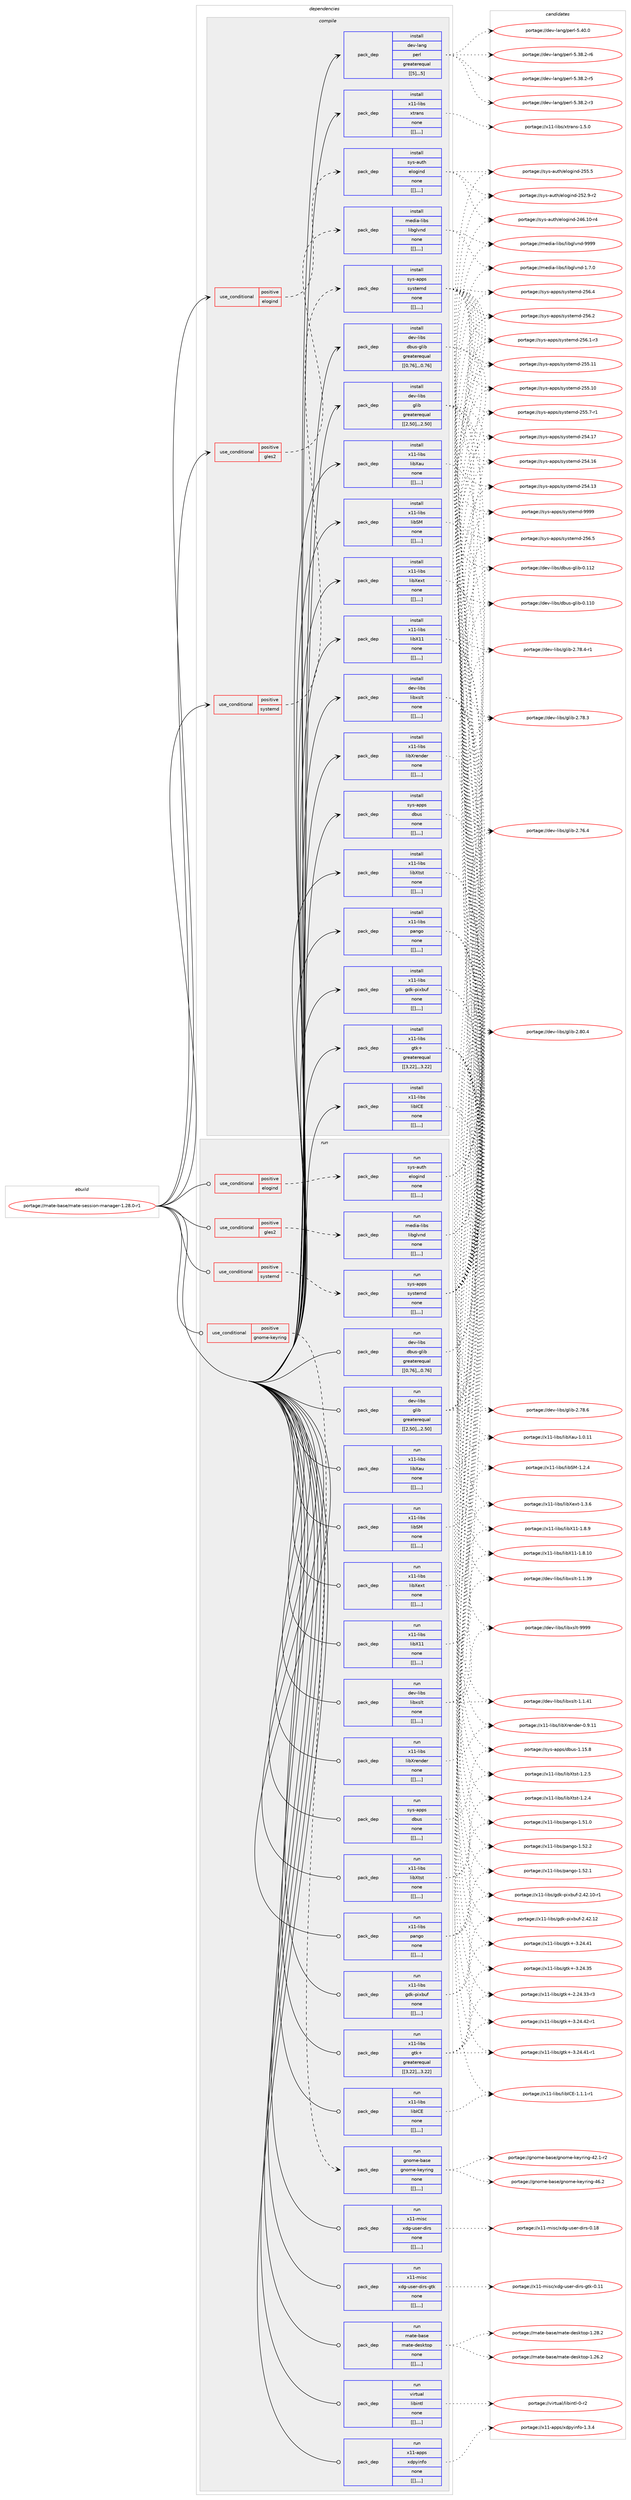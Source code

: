 digraph prolog {

# *************
# Graph options
# *************

newrank=true;
concentrate=true;
compound=true;
graph [rankdir=LR,fontname=Helvetica,fontsize=10,ranksep=1.5];#, ranksep=2.5, nodesep=0.2];
edge  [arrowhead=vee];
node  [fontname=Helvetica,fontsize=10];

# **********
# The ebuild
# **********

subgraph cluster_leftcol {
color=gray;
label=<<i>ebuild</i>>;
id [label="portage://mate-base/mate-session-manager-1.28.0-r1", color=red, width=4, href="../mate-base/mate-session-manager-1.28.0-r1.svg"];
}

# ****************
# The dependencies
# ****************

subgraph cluster_midcol {
color=gray;
label=<<i>dependencies</i>>;
subgraph cluster_compile {
fillcolor="#eeeeee";
style=filled;
label=<<i>compile</i>>;
subgraph cond73619 {
dependency296159 [label=<<TABLE BORDER="0" CELLBORDER="1" CELLSPACING="0" CELLPADDING="4"><TR><TD ROWSPAN="3" CELLPADDING="10">use_conditional</TD></TR><TR><TD>positive</TD></TR><TR><TD>elogind</TD></TR></TABLE>>, shape=none, color=red];
subgraph pack220068 {
dependency296160 [label=<<TABLE BORDER="0" CELLBORDER="1" CELLSPACING="0" CELLPADDING="4" WIDTH="220"><TR><TD ROWSPAN="6" CELLPADDING="30">pack_dep</TD></TR><TR><TD WIDTH="110">install</TD></TR><TR><TD>sys-auth</TD></TR><TR><TD>elogind</TD></TR><TR><TD>none</TD></TR><TR><TD>[[],,,,]</TD></TR></TABLE>>, shape=none, color=blue];
}
dependency296159:e -> dependency296160:w [weight=20,style="dashed",arrowhead="vee"];
}
id:e -> dependency296159:w [weight=20,style="solid",arrowhead="vee"];
subgraph cond73620 {
dependency296161 [label=<<TABLE BORDER="0" CELLBORDER="1" CELLSPACING="0" CELLPADDING="4"><TR><TD ROWSPAN="3" CELLPADDING="10">use_conditional</TD></TR><TR><TD>positive</TD></TR><TR><TD>gles2</TD></TR></TABLE>>, shape=none, color=red];
subgraph pack220069 {
dependency296162 [label=<<TABLE BORDER="0" CELLBORDER="1" CELLSPACING="0" CELLPADDING="4" WIDTH="220"><TR><TD ROWSPAN="6" CELLPADDING="30">pack_dep</TD></TR><TR><TD WIDTH="110">install</TD></TR><TR><TD>media-libs</TD></TR><TR><TD>libglvnd</TD></TR><TR><TD>none</TD></TR><TR><TD>[[],,,,]</TD></TR></TABLE>>, shape=none, color=blue];
}
dependency296161:e -> dependency296162:w [weight=20,style="dashed",arrowhead="vee"];
}
id:e -> dependency296161:w [weight=20,style="solid",arrowhead="vee"];
subgraph cond73621 {
dependency296163 [label=<<TABLE BORDER="0" CELLBORDER="1" CELLSPACING="0" CELLPADDING="4"><TR><TD ROWSPAN="3" CELLPADDING="10">use_conditional</TD></TR><TR><TD>positive</TD></TR><TR><TD>systemd</TD></TR></TABLE>>, shape=none, color=red];
subgraph pack220070 {
dependency296164 [label=<<TABLE BORDER="0" CELLBORDER="1" CELLSPACING="0" CELLPADDING="4" WIDTH="220"><TR><TD ROWSPAN="6" CELLPADDING="30">pack_dep</TD></TR><TR><TD WIDTH="110">install</TD></TR><TR><TD>sys-apps</TD></TR><TR><TD>systemd</TD></TR><TR><TD>none</TD></TR><TR><TD>[[],,,,]</TD></TR></TABLE>>, shape=none, color=blue];
}
dependency296163:e -> dependency296164:w [weight=20,style="dashed",arrowhead="vee"];
}
id:e -> dependency296163:w [weight=20,style="solid",arrowhead="vee"];
subgraph pack220071 {
dependency296165 [label=<<TABLE BORDER="0" CELLBORDER="1" CELLSPACING="0" CELLPADDING="4" WIDTH="220"><TR><TD ROWSPAN="6" CELLPADDING="30">pack_dep</TD></TR><TR><TD WIDTH="110">install</TD></TR><TR><TD>dev-lang</TD></TR><TR><TD>perl</TD></TR><TR><TD>greaterequal</TD></TR><TR><TD>[[5],,,5]</TD></TR></TABLE>>, shape=none, color=blue];
}
id:e -> dependency296165:w [weight=20,style="solid",arrowhead="vee"];
subgraph pack220072 {
dependency296166 [label=<<TABLE BORDER="0" CELLBORDER="1" CELLSPACING="0" CELLPADDING="4" WIDTH="220"><TR><TD ROWSPAN="6" CELLPADDING="30">pack_dep</TD></TR><TR><TD WIDTH="110">install</TD></TR><TR><TD>dev-libs</TD></TR><TR><TD>dbus-glib</TD></TR><TR><TD>greaterequal</TD></TR><TR><TD>[[0,76],,,0.76]</TD></TR></TABLE>>, shape=none, color=blue];
}
id:e -> dependency296166:w [weight=20,style="solid",arrowhead="vee"];
subgraph pack220073 {
dependency296167 [label=<<TABLE BORDER="0" CELLBORDER="1" CELLSPACING="0" CELLPADDING="4" WIDTH="220"><TR><TD ROWSPAN="6" CELLPADDING="30">pack_dep</TD></TR><TR><TD WIDTH="110">install</TD></TR><TR><TD>dev-libs</TD></TR><TR><TD>glib</TD></TR><TR><TD>greaterequal</TD></TR><TR><TD>[[2,50],,,2.50]</TD></TR></TABLE>>, shape=none, color=blue];
}
id:e -> dependency296167:w [weight=20,style="solid",arrowhead="vee"];
subgraph pack220074 {
dependency296168 [label=<<TABLE BORDER="0" CELLBORDER="1" CELLSPACING="0" CELLPADDING="4" WIDTH="220"><TR><TD ROWSPAN="6" CELLPADDING="30">pack_dep</TD></TR><TR><TD WIDTH="110">install</TD></TR><TR><TD>dev-libs</TD></TR><TR><TD>libxslt</TD></TR><TR><TD>none</TD></TR><TR><TD>[[],,,,]</TD></TR></TABLE>>, shape=none, color=blue];
}
id:e -> dependency296168:w [weight=20,style="solid",arrowhead="vee"];
subgraph pack220075 {
dependency296169 [label=<<TABLE BORDER="0" CELLBORDER="1" CELLSPACING="0" CELLPADDING="4" WIDTH="220"><TR><TD ROWSPAN="6" CELLPADDING="30">pack_dep</TD></TR><TR><TD WIDTH="110">install</TD></TR><TR><TD>sys-apps</TD></TR><TR><TD>dbus</TD></TR><TR><TD>none</TD></TR><TR><TD>[[],,,,]</TD></TR></TABLE>>, shape=none, color=blue];
}
id:e -> dependency296169:w [weight=20,style="solid",arrowhead="vee"];
subgraph pack220076 {
dependency296170 [label=<<TABLE BORDER="0" CELLBORDER="1" CELLSPACING="0" CELLPADDING="4" WIDTH="220"><TR><TD ROWSPAN="6" CELLPADDING="30">pack_dep</TD></TR><TR><TD WIDTH="110">install</TD></TR><TR><TD>x11-libs</TD></TR><TR><TD>gdk-pixbuf</TD></TR><TR><TD>none</TD></TR><TR><TD>[[],,,,]</TD></TR></TABLE>>, shape=none, color=blue];
}
id:e -> dependency296170:w [weight=20,style="solid",arrowhead="vee"];
subgraph pack220077 {
dependency296171 [label=<<TABLE BORDER="0" CELLBORDER="1" CELLSPACING="0" CELLPADDING="4" WIDTH="220"><TR><TD ROWSPAN="6" CELLPADDING="30">pack_dep</TD></TR><TR><TD WIDTH="110">install</TD></TR><TR><TD>x11-libs</TD></TR><TR><TD>gtk+</TD></TR><TR><TD>greaterequal</TD></TR><TR><TD>[[3,22],,,3.22]</TD></TR></TABLE>>, shape=none, color=blue];
}
id:e -> dependency296171:w [weight=20,style="solid",arrowhead="vee"];
subgraph pack220078 {
dependency296172 [label=<<TABLE BORDER="0" CELLBORDER="1" CELLSPACING="0" CELLPADDING="4" WIDTH="220"><TR><TD ROWSPAN="6" CELLPADDING="30">pack_dep</TD></TR><TR><TD WIDTH="110">install</TD></TR><TR><TD>x11-libs</TD></TR><TR><TD>libICE</TD></TR><TR><TD>none</TD></TR><TR><TD>[[],,,,]</TD></TR></TABLE>>, shape=none, color=blue];
}
id:e -> dependency296172:w [weight=20,style="solid",arrowhead="vee"];
subgraph pack220079 {
dependency296173 [label=<<TABLE BORDER="0" CELLBORDER="1" CELLSPACING="0" CELLPADDING="4" WIDTH="220"><TR><TD ROWSPAN="6" CELLPADDING="30">pack_dep</TD></TR><TR><TD WIDTH="110">install</TD></TR><TR><TD>x11-libs</TD></TR><TR><TD>libSM</TD></TR><TR><TD>none</TD></TR><TR><TD>[[],,,,]</TD></TR></TABLE>>, shape=none, color=blue];
}
id:e -> dependency296173:w [weight=20,style="solid",arrowhead="vee"];
subgraph pack220080 {
dependency296174 [label=<<TABLE BORDER="0" CELLBORDER="1" CELLSPACING="0" CELLPADDING="4" WIDTH="220"><TR><TD ROWSPAN="6" CELLPADDING="30">pack_dep</TD></TR><TR><TD WIDTH="110">install</TD></TR><TR><TD>x11-libs</TD></TR><TR><TD>libX11</TD></TR><TR><TD>none</TD></TR><TR><TD>[[],,,,]</TD></TR></TABLE>>, shape=none, color=blue];
}
id:e -> dependency296174:w [weight=20,style="solid",arrowhead="vee"];
subgraph pack220081 {
dependency296175 [label=<<TABLE BORDER="0" CELLBORDER="1" CELLSPACING="0" CELLPADDING="4" WIDTH="220"><TR><TD ROWSPAN="6" CELLPADDING="30">pack_dep</TD></TR><TR><TD WIDTH="110">install</TD></TR><TR><TD>x11-libs</TD></TR><TR><TD>libXau</TD></TR><TR><TD>none</TD></TR><TR><TD>[[],,,,]</TD></TR></TABLE>>, shape=none, color=blue];
}
id:e -> dependency296175:w [weight=20,style="solid",arrowhead="vee"];
subgraph pack220082 {
dependency296176 [label=<<TABLE BORDER="0" CELLBORDER="1" CELLSPACING="0" CELLPADDING="4" WIDTH="220"><TR><TD ROWSPAN="6" CELLPADDING="30">pack_dep</TD></TR><TR><TD WIDTH="110">install</TD></TR><TR><TD>x11-libs</TD></TR><TR><TD>libXext</TD></TR><TR><TD>none</TD></TR><TR><TD>[[],,,,]</TD></TR></TABLE>>, shape=none, color=blue];
}
id:e -> dependency296176:w [weight=20,style="solid",arrowhead="vee"];
subgraph pack220083 {
dependency296177 [label=<<TABLE BORDER="0" CELLBORDER="1" CELLSPACING="0" CELLPADDING="4" WIDTH="220"><TR><TD ROWSPAN="6" CELLPADDING="30">pack_dep</TD></TR><TR><TD WIDTH="110">install</TD></TR><TR><TD>x11-libs</TD></TR><TR><TD>libXrender</TD></TR><TR><TD>none</TD></TR><TR><TD>[[],,,,]</TD></TR></TABLE>>, shape=none, color=blue];
}
id:e -> dependency296177:w [weight=20,style="solid",arrowhead="vee"];
subgraph pack220084 {
dependency296178 [label=<<TABLE BORDER="0" CELLBORDER="1" CELLSPACING="0" CELLPADDING="4" WIDTH="220"><TR><TD ROWSPAN="6" CELLPADDING="30">pack_dep</TD></TR><TR><TD WIDTH="110">install</TD></TR><TR><TD>x11-libs</TD></TR><TR><TD>libXtst</TD></TR><TR><TD>none</TD></TR><TR><TD>[[],,,,]</TD></TR></TABLE>>, shape=none, color=blue];
}
id:e -> dependency296178:w [weight=20,style="solid",arrowhead="vee"];
subgraph pack220085 {
dependency296179 [label=<<TABLE BORDER="0" CELLBORDER="1" CELLSPACING="0" CELLPADDING="4" WIDTH="220"><TR><TD ROWSPAN="6" CELLPADDING="30">pack_dep</TD></TR><TR><TD WIDTH="110">install</TD></TR><TR><TD>x11-libs</TD></TR><TR><TD>pango</TD></TR><TR><TD>none</TD></TR><TR><TD>[[],,,,]</TD></TR></TABLE>>, shape=none, color=blue];
}
id:e -> dependency296179:w [weight=20,style="solid",arrowhead="vee"];
subgraph pack220086 {
dependency296180 [label=<<TABLE BORDER="0" CELLBORDER="1" CELLSPACING="0" CELLPADDING="4" WIDTH="220"><TR><TD ROWSPAN="6" CELLPADDING="30">pack_dep</TD></TR><TR><TD WIDTH="110">install</TD></TR><TR><TD>x11-libs</TD></TR><TR><TD>xtrans</TD></TR><TR><TD>none</TD></TR><TR><TD>[[],,,,]</TD></TR></TABLE>>, shape=none, color=blue];
}
id:e -> dependency296180:w [weight=20,style="solid",arrowhead="vee"];
}
subgraph cluster_compileandrun {
fillcolor="#eeeeee";
style=filled;
label=<<i>compile and run</i>>;
}
subgraph cluster_run {
fillcolor="#eeeeee";
style=filled;
label=<<i>run</i>>;
subgraph cond73622 {
dependency296181 [label=<<TABLE BORDER="0" CELLBORDER="1" CELLSPACING="0" CELLPADDING="4"><TR><TD ROWSPAN="3" CELLPADDING="10">use_conditional</TD></TR><TR><TD>positive</TD></TR><TR><TD>elogind</TD></TR></TABLE>>, shape=none, color=red];
subgraph pack220087 {
dependency296182 [label=<<TABLE BORDER="0" CELLBORDER="1" CELLSPACING="0" CELLPADDING="4" WIDTH="220"><TR><TD ROWSPAN="6" CELLPADDING="30">pack_dep</TD></TR><TR><TD WIDTH="110">run</TD></TR><TR><TD>sys-auth</TD></TR><TR><TD>elogind</TD></TR><TR><TD>none</TD></TR><TR><TD>[[],,,,]</TD></TR></TABLE>>, shape=none, color=blue];
}
dependency296181:e -> dependency296182:w [weight=20,style="dashed",arrowhead="vee"];
}
id:e -> dependency296181:w [weight=20,style="solid",arrowhead="odot"];
subgraph cond73623 {
dependency296183 [label=<<TABLE BORDER="0" CELLBORDER="1" CELLSPACING="0" CELLPADDING="4"><TR><TD ROWSPAN="3" CELLPADDING="10">use_conditional</TD></TR><TR><TD>positive</TD></TR><TR><TD>gles2</TD></TR></TABLE>>, shape=none, color=red];
subgraph pack220088 {
dependency296184 [label=<<TABLE BORDER="0" CELLBORDER="1" CELLSPACING="0" CELLPADDING="4" WIDTH="220"><TR><TD ROWSPAN="6" CELLPADDING="30">pack_dep</TD></TR><TR><TD WIDTH="110">run</TD></TR><TR><TD>media-libs</TD></TR><TR><TD>libglvnd</TD></TR><TR><TD>none</TD></TR><TR><TD>[[],,,,]</TD></TR></TABLE>>, shape=none, color=blue];
}
dependency296183:e -> dependency296184:w [weight=20,style="dashed",arrowhead="vee"];
}
id:e -> dependency296183:w [weight=20,style="solid",arrowhead="odot"];
subgraph cond73624 {
dependency296185 [label=<<TABLE BORDER="0" CELLBORDER="1" CELLSPACING="0" CELLPADDING="4"><TR><TD ROWSPAN="3" CELLPADDING="10">use_conditional</TD></TR><TR><TD>positive</TD></TR><TR><TD>gnome-keyring</TD></TR></TABLE>>, shape=none, color=red];
subgraph pack220089 {
dependency296186 [label=<<TABLE BORDER="0" CELLBORDER="1" CELLSPACING="0" CELLPADDING="4" WIDTH="220"><TR><TD ROWSPAN="6" CELLPADDING="30">pack_dep</TD></TR><TR><TD WIDTH="110">run</TD></TR><TR><TD>gnome-base</TD></TR><TR><TD>gnome-keyring</TD></TR><TR><TD>none</TD></TR><TR><TD>[[],,,,]</TD></TR></TABLE>>, shape=none, color=blue];
}
dependency296185:e -> dependency296186:w [weight=20,style="dashed",arrowhead="vee"];
}
id:e -> dependency296185:w [weight=20,style="solid",arrowhead="odot"];
subgraph cond73625 {
dependency296187 [label=<<TABLE BORDER="0" CELLBORDER="1" CELLSPACING="0" CELLPADDING="4"><TR><TD ROWSPAN="3" CELLPADDING="10">use_conditional</TD></TR><TR><TD>positive</TD></TR><TR><TD>systemd</TD></TR></TABLE>>, shape=none, color=red];
subgraph pack220090 {
dependency296188 [label=<<TABLE BORDER="0" CELLBORDER="1" CELLSPACING="0" CELLPADDING="4" WIDTH="220"><TR><TD ROWSPAN="6" CELLPADDING="30">pack_dep</TD></TR><TR><TD WIDTH="110">run</TD></TR><TR><TD>sys-apps</TD></TR><TR><TD>systemd</TD></TR><TR><TD>none</TD></TR><TR><TD>[[],,,,]</TD></TR></TABLE>>, shape=none, color=blue];
}
dependency296187:e -> dependency296188:w [weight=20,style="dashed",arrowhead="vee"];
}
id:e -> dependency296187:w [weight=20,style="solid",arrowhead="odot"];
subgraph pack220091 {
dependency296189 [label=<<TABLE BORDER="0" CELLBORDER="1" CELLSPACING="0" CELLPADDING="4" WIDTH="220"><TR><TD ROWSPAN="6" CELLPADDING="30">pack_dep</TD></TR><TR><TD WIDTH="110">run</TD></TR><TR><TD>dev-libs</TD></TR><TR><TD>dbus-glib</TD></TR><TR><TD>greaterequal</TD></TR><TR><TD>[[0,76],,,0.76]</TD></TR></TABLE>>, shape=none, color=blue];
}
id:e -> dependency296189:w [weight=20,style="solid",arrowhead="odot"];
subgraph pack220092 {
dependency296190 [label=<<TABLE BORDER="0" CELLBORDER="1" CELLSPACING="0" CELLPADDING="4" WIDTH="220"><TR><TD ROWSPAN="6" CELLPADDING="30">pack_dep</TD></TR><TR><TD WIDTH="110">run</TD></TR><TR><TD>dev-libs</TD></TR><TR><TD>glib</TD></TR><TR><TD>greaterequal</TD></TR><TR><TD>[[2,50],,,2.50]</TD></TR></TABLE>>, shape=none, color=blue];
}
id:e -> dependency296190:w [weight=20,style="solid",arrowhead="odot"];
subgraph pack220093 {
dependency296191 [label=<<TABLE BORDER="0" CELLBORDER="1" CELLSPACING="0" CELLPADDING="4" WIDTH="220"><TR><TD ROWSPAN="6" CELLPADDING="30">pack_dep</TD></TR><TR><TD WIDTH="110">run</TD></TR><TR><TD>dev-libs</TD></TR><TR><TD>libxslt</TD></TR><TR><TD>none</TD></TR><TR><TD>[[],,,,]</TD></TR></TABLE>>, shape=none, color=blue];
}
id:e -> dependency296191:w [weight=20,style="solid",arrowhead="odot"];
subgraph pack220094 {
dependency296192 [label=<<TABLE BORDER="0" CELLBORDER="1" CELLSPACING="0" CELLPADDING="4" WIDTH="220"><TR><TD ROWSPAN="6" CELLPADDING="30">pack_dep</TD></TR><TR><TD WIDTH="110">run</TD></TR><TR><TD>mate-base</TD></TR><TR><TD>mate-desktop</TD></TR><TR><TD>none</TD></TR><TR><TD>[[],,,,]</TD></TR></TABLE>>, shape=none, color=blue];
}
id:e -> dependency296192:w [weight=20,style="solid",arrowhead="odot"];
subgraph pack220095 {
dependency296193 [label=<<TABLE BORDER="0" CELLBORDER="1" CELLSPACING="0" CELLPADDING="4" WIDTH="220"><TR><TD ROWSPAN="6" CELLPADDING="30">pack_dep</TD></TR><TR><TD WIDTH="110">run</TD></TR><TR><TD>sys-apps</TD></TR><TR><TD>dbus</TD></TR><TR><TD>none</TD></TR><TR><TD>[[],,,,]</TD></TR></TABLE>>, shape=none, color=blue];
}
id:e -> dependency296193:w [weight=20,style="solid",arrowhead="odot"];
subgraph pack220096 {
dependency296194 [label=<<TABLE BORDER="0" CELLBORDER="1" CELLSPACING="0" CELLPADDING="4" WIDTH="220"><TR><TD ROWSPAN="6" CELLPADDING="30">pack_dep</TD></TR><TR><TD WIDTH="110">run</TD></TR><TR><TD>virtual</TD></TR><TR><TD>libintl</TD></TR><TR><TD>none</TD></TR><TR><TD>[[],,,,]</TD></TR></TABLE>>, shape=none, color=blue];
}
id:e -> dependency296194:w [weight=20,style="solid",arrowhead="odot"];
subgraph pack220097 {
dependency296195 [label=<<TABLE BORDER="0" CELLBORDER="1" CELLSPACING="0" CELLPADDING="4" WIDTH="220"><TR><TD ROWSPAN="6" CELLPADDING="30">pack_dep</TD></TR><TR><TD WIDTH="110">run</TD></TR><TR><TD>x11-apps</TD></TR><TR><TD>xdpyinfo</TD></TR><TR><TD>none</TD></TR><TR><TD>[[],,,,]</TD></TR></TABLE>>, shape=none, color=blue];
}
id:e -> dependency296195:w [weight=20,style="solid",arrowhead="odot"];
subgraph pack220098 {
dependency296196 [label=<<TABLE BORDER="0" CELLBORDER="1" CELLSPACING="0" CELLPADDING="4" WIDTH="220"><TR><TD ROWSPAN="6" CELLPADDING="30">pack_dep</TD></TR><TR><TD WIDTH="110">run</TD></TR><TR><TD>x11-libs</TD></TR><TR><TD>gdk-pixbuf</TD></TR><TR><TD>none</TD></TR><TR><TD>[[],,,,]</TD></TR></TABLE>>, shape=none, color=blue];
}
id:e -> dependency296196:w [weight=20,style="solid",arrowhead="odot"];
subgraph pack220099 {
dependency296197 [label=<<TABLE BORDER="0" CELLBORDER="1" CELLSPACING="0" CELLPADDING="4" WIDTH="220"><TR><TD ROWSPAN="6" CELLPADDING="30">pack_dep</TD></TR><TR><TD WIDTH="110">run</TD></TR><TR><TD>x11-libs</TD></TR><TR><TD>gtk+</TD></TR><TR><TD>greaterequal</TD></TR><TR><TD>[[3,22],,,3.22]</TD></TR></TABLE>>, shape=none, color=blue];
}
id:e -> dependency296197:w [weight=20,style="solid",arrowhead="odot"];
subgraph pack220100 {
dependency296198 [label=<<TABLE BORDER="0" CELLBORDER="1" CELLSPACING="0" CELLPADDING="4" WIDTH="220"><TR><TD ROWSPAN="6" CELLPADDING="30">pack_dep</TD></TR><TR><TD WIDTH="110">run</TD></TR><TR><TD>x11-libs</TD></TR><TR><TD>libICE</TD></TR><TR><TD>none</TD></TR><TR><TD>[[],,,,]</TD></TR></TABLE>>, shape=none, color=blue];
}
id:e -> dependency296198:w [weight=20,style="solid",arrowhead="odot"];
subgraph pack220101 {
dependency296199 [label=<<TABLE BORDER="0" CELLBORDER="1" CELLSPACING="0" CELLPADDING="4" WIDTH="220"><TR><TD ROWSPAN="6" CELLPADDING="30">pack_dep</TD></TR><TR><TD WIDTH="110">run</TD></TR><TR><TD>x11-libs</TD></TR><TR><TD>libSM</TD></TR><TR><TD>none</TD></TR><TR><TD>[[],,,,]</TD></TR></TABLE>>, shape=none, color=blue];
}
id:e -> dependency296199:w [weight=20,style="solid",arrowhead="odot"];
subgraph pack220102 {
dependency296200 [label=<<TABLE BORDER="0" CELLBORDER="1" CELLSPACING="0" CELLPADDING="4" WIDTH="220"><TR><TD ROWSPAN="6" CELLPADDING="30">pack_dep</TD></TR><TR><TD WIDTH="110">run</TD></TR><TR><TD>x11-libs</TD></TR><TR><TD>libX11</TD></TR><TR><TD>none</TD></TR><TR><TD>[[],,,,]</TD></TR></TABLE>>, shape=none, color=blue];
}
id:e -> dependency296200:w [weight=20,style="solid",arrowhead="odot"];
subgraph pack220103 {
dependency296201 [label=<<TABLE BORDER="0" CELLBORDER="1" CELLSPACING="0" CELLPADDING="4" WIDTH="220"><TR><TD ROWSPAN="6" CELLPADDING="30">pack_dep</TD></TR><TR><TD WIDTH="110">run</TD></TR><TR><TD>x11-libs</TD></TR><TR><TD>libXau</TD></TR><TR><TD>none</TD></TR><TR><TD>[[],,,,]</TD></TR></TABLE>>, shape=none, color=blue];
}
id:e -> dependency296201:w [weight=20,style="solid",arrowhead="odot"];
subgraph pack220104 {
dependency296202 [label=<<TABLE BORDER="0" CELLBORDER="1" CELLSPACING="0" CELLPADDING="4" WIDTH="220"><TR><TD ROWSPAN="6" CELLPADDING="30">pack_dep</TD></TR><TR><TD WIDTH="110">run</TD></TR><TR><TD>x11-libs</TD></TR><TR><TD>libXext</TD></TR><TR><TD>none</TD></TR><TR><TD>[[],,,,]</TD></TR></TABLE>>, shape=none, color=blue];
}
id:e -> dependency296202:w [weight=20,style="solid",arrowhead="odot"];
subgraph pack220105 {
dependency296203 [label=<<TABLE BORDER="0" CELLBORDER="1" CELLSPACING="0" CELLPADDING="4" WIDTH="220"><TR><TD ROWSPAN="6" CELLPADDING="30">pack_dep</TD></TR><TR><TD WIDTH="110">run</TD></TR><TR><TD>x11-libs</TD></TR><TR><TD>libXrender</TD></TR><TR><TD>none</TD></TR><TR><TD>[[],,,,]</TD></TR></TABLE>>, shape=none, color=blue];
}
id:e -> dependency296203:w [weight=20,style="solid",arrowhead="odot"];
subgraph pack220106 {
dependency296204 [label=<<TABLE BORDER="0" CELLBORDER="1" CELLSPACING="0" CELLPADDING="4" WIDTH="220"><TR><TD ROWSPAN="6" CELLPADDING="30">pack_dep</TD></TR><TR><TD WIDTH="110">run</TD></TR><TR><TD>x11-libs</TD></TR><TR><TD>libXtst</TD></TR><TR><TD>none</TD></TR><TR><TD>[[],,,,]</TD></TR></TABLE>>, shape=none, color=blue];
}
id:e -> dependency296204:w [weight=20,style="solid",arrowhead="odot"];
subgraph pack220107 {
dependency296205 [label=<<TABLE BORDER="0" CELLBORDER="1" CELLSPACING="0" CELLPADDING="4" WIDTH="220"><TR><TD ROWSPAN="6" CELLPADDING="30">pack_dep</TD></TR><TR><TD WIDTH="110">run</TD></TR><TR><TD>x11-libs</TD></TR><TR><TD>pango</TD></TR><TR><TD>none</TD></TR><TR><TD>[[],,,,]</TD></TR></TABLE>>, shape=none, color=blue];
}
id:e -> dependency296205:w [weight=20,style="solid",arrowhead="odot"];
subgraph pack220108 {
dependency296206 [label=<<TABLE BORDER="0" CELLBORDER="1" CELLSPACING="0" CELLPADDING="4" WIDTH="220"><TR><TD ROWSPAN="6" CELLPADDING="30">pack_dep</TD></TR><TR><TD WIDTH="110">run</TD></TR><TR><TD>x11-misc</TD></TR><TR><TD>xdg-user-dirs</TD></TR><TR><TD>none</TD></TR><TR><TD>[[],,,,]</TD></TR></TABLE>>, shape=none, color=blue];
}
id:e -> dependency296206:w [weight=20,style="solid",arrowhead="odot"];
subgraph pack220109 {
dependency296207 [label=<<TABLE BORDER="0" CELLBORDER="1" CELLSPACING="0" CELLPADDING="4" WIDTH="220"><TR><TD ROWSPAN="6" CELLPADDING="30">pack_dep</TD></TR><TR><TD WIDTH="110">run</TD></TR><TR><TD>x11-misc</TD></TR><TR><TD>xdg-user-dirs-gtk</TD></TR><TR><TD>none</TD></TR><TR><TD>[[],,,,]</TD></TR></TABLE>>, shape=none, color=blue];
}
id:e -> dependency296207:w [weight=20,style="solid",arrowhead="odot"];
}
}

# **************
# The candidates
# **************

subgraph cluster_choices {
rank=same;
color=gray;
label=<<i>candidates</i>>;

subgraph choice220068 {
color=black;
nodesep=1;
choice115121115459711711610447101108111103105110100455053534653 [label="portage://sys-auth/elogind-255.5", color=red, width=4,href="../sys-auth/elogind-255.5.svg"];
choice1151211154597117116104471011081111031051101004550535046574511450 [label="portage://sys-auth/elogind-252.9-r2", color=red, width=4,href="../sys-auth/elogind-252.9-r2.svg"];
choice115121115459711711610447101108111103105110100455052544649484511452 [label="portage://sys-auth/elogind-246.10-r4", color=red, width=4,href="../sys-auth/elogind-246.10-r4.svg"];
dependency296160:e -> choice115121115459711711610447101108111103105110100455053534653:w [style=dotted,weight="100"];
dependency296160:e -> choice1151211154597117116104471011081111031051101004550535046574511450:w [style=dotted,weight="100"];
dependency296160:e -> choice115121115459711711610447101108111103105110100455052544649484511452:w [style=dotted,weight="100"];
}
subgraph choice220069 {
color=black;
nodesep=1;
choice10910110010597451081059811547108105981031081181101004557575757 [label="portage://media-libs/libglvnd-9999", color=red, width=4,href="../media-libs/libglvnd-9999.svg"];
choice1091011001059745108105981154710810598103108118110100454946554648 [label="portage://media-libs/libglvnd-1.7.0", color=red, width=4,href="../media-libs/libglvnd-1.7.0.svg"];
dependency296162:e -> choice10910110010597451081059811547108105981031081181101004557575757:w [style=dotted,weight="100"];
dependency296162:e -> choice1091011001059745108105981154710810598103108118110100454946554648:w [style=dotted,weight="100"];
}
subgraph choice220070 {
color=black;
nodesep=1;
choice1151211154597112112115471151211151161011091004557575757 [label="portage://sys-apps/systemd-9999", color=red, width=4,href="../sys-apps/systemd-9999.svg"];
choice115121115459711211211547115121115116101109100455053544653 [label="portage://sys-apps/systemd-256.5", color=red, width=4,href="../sys-apps/systemd-256.5.svg"];
choice115121115459711211211547115121115116101109100455053544652 [label="portage://sys-apps/systemd-256.4", color=red, width=4,href="../sys-apps/systemd-256.4.svg"];
choice115121115459711211211547115121115116101109100455053544650 [label="portage://sys-apps/systemd-256.2", color=red, width=4,href="../sys-apps/systemd-256.2.svg"];
choice1151211154597112112115471151211151161011091004550535446494511451 [label="portage://sys-apps/systemd-256.1-r3", color=red, width=4,href="../sys-apps/systemd-256.1-r3.svg"];
choice11512111545971121121154711512111511610110910045505353464949 [label="portage://sys-apps/systemd-255.11", color=red, width=4,href="../sys-apps/systemd-255.11.svg"];
choice11512111545971121121154711512111511610110910045505353464948 [label="portage://sys-apps/systemd-255.10", color=red, width=4,href="../sys-apps/systemd-255.10.svg"];
choice1151211154597112112115471151211151161011091004550535346554511449 [label="portage://sys-apps/systemd-255.7-r1", color=red, width=4,href="../sys-apps/systemd-255.7-r1.svg"];
choice11512111545971121121154711512111511610110910045505352464955 [label="portage://sys-apps/systemd-254.17", color=red, width=4,href="../sys-apps/systemd-254.17.svg"];
choice11512111545971121121154711512111511610110910045505352464954 [label="portage://sys-apps/systemd-254.16", color=red, width=4,href="../sys-apps/systemd-254.16.svg"];
choice11512111545971121121154711512111511610110910045505352464951 [label="portage://sys-apps/systemd-254.13", color=red, width=4,href="../sys-apps/systemd-254.13.svg"];
dependency296164:e -> choice1151211154597112112115471151211151161011091004557575757:w [style=dotted,weight="100"];
dependency296164:e -> choice115121115459711211211547115121115116101109100455053544653:w [style=dotted,weight="100"];
dependency296164:e -> choice115121115459711211211547115121115116101109100455053544652:w [style=dotted,weight="100"];
dependency296164:e -> choice115121115459711211211547115121115116101109100455053544650:w [style=dotted,weight="100"];
dependency296164:e -> choice1151211154597112112115471151211151161011091004550535446494511451:w [style=dotted,weight="100"];
dependency296164:e -> choice11512111545971121121154711512111511610110910045505353464949:w [style=dotted,weight="100"];
dependency296164:e -> choice11512111545971121121154711512111511610110910045505353464948:w [style=dotted,weight="100"];
dependency296164:e -> choice1151211154597112112115471151211151161011091004550535346554511449:w [style=dotted,weight="100"];
dependency296164:e -> choice11512111545971121121154711512111511610110910045505352464955:w [style=dotted,weight="100"];
dependency296164:e -> choice11512111545971121121154711512111511610110910045505352464954:w [style=dotted,weight="100"];
dependency296164:e -> choice11512111545971121121154711512111511610110910045505352464951:w [style=dotted,weight="100"];
}
subgraph choice220071 {
color=black;
nodesep=1;
choice10010111845108971101034711210111410845534652484648 [label="portage://dev-lang/perl-5.40.0", color=red, width=4,href="../dev-lang/perl-5.40.0.svg"];
choice100101118451089711010347112101114108455346515646504511454 [label="portage://dev-lang/perl-5.38.2-r6", color=red, width=4,href="../dev-lang/perl-5.38.2-r6.svg"];
choice100101118451089711010347112101114108455346515646504511453 [label="portage://dev-lang/perl-5.38.2-r5", color=red, width=4,href="../dev-lang/perl-5.38.2-r5.svg"];
choice100101118451089711010347112101114108455346515646504511451 [label="portage://dev-lang/perl-5.38.2-r3", color=red, width=4,href="../dev-lang/perl-5.38.2-r3.svg"];
dependency296165:e -> choice10010111845108971101034711210111410845534652484648:w [style=dotted,weight="100"];
dependency296165:e -> choice100101118451089711010347112101114108455346515646504511454:w [style=dotted,weight="100"];
dependency296165:e -> choice100101118451089711010347112101114108455346515646504511453:w [style=dotted,weight="100"];
dependency296165:e -> choice100101118451089711010347112101114108455346515646504511451:w [style=dotted,weight="100"];
}
subgraph choice220072 {
color=black;
nodesep=1;
choice100101118451081059811547100981171154510310810598454846494950 [label="portage://dev-libs/dbus-glib-0.112", color=red, width=4,href="../dev-libs/dbus-glib-0.112.svg"];
choice100101118451081059811547100981171154510310810598454846494948 [label="portage://dev-libs/dbus-glib-0.110", color=red, width=4,href="../dev-libs/dbus-glib-0.110.svg"];
dependency296166:e -> choice100101118451081059811547100981171154510310810598454846494950:w [style=dotted,weight="100"];
dependency296166:e -> choice100101118451081059811547100981171154510310810598454846494948:w [style=dotted,weight="100"];
}
subgraph choice220073 {
color=black;
nodesep=1;
choice1001011184510810598115471031081059845504656484652 [label="portage://dev-libs/glib-2.80.4", color=red, width=4,href="../dev-libs/glib-2.80.4.svg"];
choice1001011184510810598115471031081059845504655564654 [label="portage://dev-libs/glib-2.78.6", color=red, width=4,href="../dev-libs/glib-2.78.6.svg"];
choice10010111845108105981154710310810598455046555646524511449 [label="portage://dev-libs/glib-2.78.4-r1", color=red, width=4,href="../dev-libs/glib-2.78.4-r1.svg"];
choice1001011184510810598115471031081059845504655564651 [label="portage://dev-libs/glib-2.78.3", color=red, width=4,href="../dev-libs/glib-2.78.3.svg"];
choice1001011184510810598115471031081059845504655544652 [label="portage://dev-libs/glib-2.76.4", color=red, width=4,href="../dev-libs/glib-2.76.4.svg"];
dependency296167:e -> choice1001011184510810598115471031081059845504656484652:w [style=dotted,weight="100"];
dependency296167:e -> choice1001011184510810598115471031081059845504655564654:w [style=dotted,weight="100"];
dependency296167:e -> choice10010111845108105981154710310810598455046555646524511449:w [style=dotted,weight="100"];
dependency296167:e -> choice1001011184510810598115471031081059845504655564651:w [style=dotted,weight="100"];
dependency296167:e -> choice1001011184510810598115471031081059845504655544652:w [style=dotted,weight="100"];
}
subgraph choice220074 {
color=black;
nodesep=1;
choice100101118451081059811547108105981201151081164557575757 [label="portage://dev-libs/libxslt-9999", color=red, width=4,href="../dev-libs/libxslt-9999.svg"];
choice1001011184510810598115471081059812011510811645494649465249 [label="portage://dev-libs/libxslt-1.1.41", color=red, width=4,href="../dev-libs/libxslt-1.1.41.svg"];
choice1001011184510810598115471081059812011510811645494649465157 [label="portage://dev-libs/libxslt-1.1.39", color=red, width=4,href="../dev-libs/libxslt-1.1.39.svg"];
dependency296168:e -> choice100101118451081059811547108105981201151081164557575757:w [style=dotted,weight="100"];
dependency296168:e -> choice1001011184510810598115471081059812011510811645494649465249:w [style=dotted,weight="100"];
dependency296168:e -> choice1001011184510810598115471081059812011510811645494649465157:w [style=dotted,weight="100"];
}
subgraph choice220075 {
color=black;
nodesep=1;
choice1151211154597112112115471009811711545494649534656 [label="portage://sys-apps/dbus-1.15.8", color=red, width=4,href="../sys-apps/dbus-1.15.8.svg"];
dependency296169:e -> choice1151211154597112112115471009811711545494649534656:w [style=dotted,weight="100"];
}
subgraph choice220076 {
color=black;
nodesep=1;
choice120494945108105981154710310010745112105120981171024550465250464950 [label="portage://x11-libs/gdk-pixbuf-2.42.12", color=red, width=4,href="../x11-libs/gdk-pixbuf-2.42.12.svg"];
choice1204949451081059811547103100107451121051209811710245504652504649484511449 [label="portage://x11-libs/gdk-pixbuf-2.42.10-r1", color=red, width=4,href="../x11-libs/gdk-pixbuf-2.42.10-r1.svg"];
dependency296170:e -> choice120494945108105981154710310010745112105120981171024550465250464950:w [style=dotted,weight="100"];
dependency296170:e -> choice1204949451081059811547103100107451121051209811710245504652504649484511449:w [style=dotted,weight="100"];
}
subgraph choice220077 {
color=black;
nodesep=1;
choice12049494510810598115471031161074345514650524652504511449 [label="portage://x11-libs/gtk+-3.24.42-r1", color=red, width=4,href="../x11-libs/gtk+-3.24.42-r1.svg"];
choice12049494510810598115471031161074345514650524652494511449 [label="portage://x11-libs/gtk+-3.24.41-r1", color=red, width=4,href="../x11-libs/gtk+-3.24.41-r1.svg"];
choice1204949451081059811547103116107434551465052465249 [label="portage://x11-libs/gtk+-3.24.41", color=red, width=4,href="../x11-libs/gtk+-3.24.41.svg"];
choice1204949451081059811547103116107434551465052465153 [label="portage://x11-libs/gtk+-3.24.35", color=red, width=4,href="../x11-libs/gtk+-3.24.35.svg"];
choice12049494510810598115471031161074345504650524651514511451 [label="portage://x11-libs/gtk+-2.24.33-r3", color=red, width=4,href="../x11-libs/gtk+-2.24.33-r3.svg"];
dependency296171:e -> choice12049494510810598115471031161074345514650524652504511449:w [style=dotted,weight="100"];
dependency296171:e -> choice12049494510810598115471031161074345514650524652494511449:w [style=dotted,weight="100"];
dependency296171:e -> choice1204949451081059811547103116107434551465052465249:w [style=dotted,weight="100"];
dependency296171:e -> choice1204949451081059811547103116107434551465052465153:w [style=dotted,weight="100"];
dependency296171:e -> choice12049494510810598115471031161074345504650524651514511451:w [style=dotted,weight="100"];
}
subgraph choice220078 {
color=black;
nodesep=1;
choice1204949451081059811547108105987367694549464946494511449 [label="portage://x11-libs/libICE-1.1.1-r1", color=red, width=4,href="../x11-libs/libICE-1.1.1-r1.svg"];
dependency296172:e -> choice1204949451081059811547108105987367694549464946494511449:w [style=dotted,weight="100"];
}
subgraph choice220079 {
color=black;
nodesep=1;
choice1204949451081059811547108105988377454946504652 [label="portage://x11-libs/libSM-1.2.4", color=red, width=4,href="../x11-libs/libSM-1.2.4.svg"];
dependency296173:e -> choice1204949451081059811547108105988377454946504652:w [style=dotted,weight="100"];
}
subgraph choice220080 {
color=black;
nodesep=1;
choice12049494510810598115471081059888494945494656464948 [label="portage://x11-libs/libX11-1.8.10", color=red, width=4,href="../x11-libs/libX11-1.8.10.svg"];
choice120494945108105981154710810598884949454946564657 [label="portage://x11-libs/libX11-1.8.9", color=red, width=4,href="../x11-libs/libX11-1.8.9.svg"];
dependency296174:e -> choice12049494510810598115471081059888494945494656464948:w [style=dotted,weight="100"];
dependency296174:e -> choice120494945108105981154710810598884949454946564657:w [style=dotted,weight="100"];
}
subgraph choice220081 {
color=black;
nodesep=1;
choice120494945108105981154710810598889711745494648464949 [label="portage://x11-libs/libXau-1.0.11", color=red, width=4,href="../x11-libs/libXau-1.0.11.svg"];
dependency296175:e -> choice120494945108105981154710810598889711745494648464949:w [style=dotted,weight="100"];
}
subgraph choice220082 {
color=black;
nodesep=1;
choice12049494510810598115471081059888101120116454946514654 [label="portage://x11-libs/libXext-1.3.6", color=red, width=4,href="../x11-libs/libXext-1.3.6.svg"];
dependency296176:e -> choice12049494510810598115471081059888101120116454946514654:w [style=dotted,weight="100"];
}
subgraph choice220083 {
color=black;
nodesep=1;
choice1204949451081059811547108105988811410111010010111445484657464949 [label="portage://x11-libs/libXrender-0.9.11", color=red, width=4,href="../x11-libs/libXrender-0.9.11.svg"];
dependency296177:e -> choice1204949451081059811547108105988811410111010010111445484657464949:w [style=dotted,weight="100"];
}
subgraph choice220084 {
color=black;
nodesep=1;
choice12049494510810598115471081059888116115116454946504653 [label="portage://x11-libs/libXtst-1.2.5", color=red, width=4,href="../x11-libs/libXtst-1.2.5.svg"];
choice12049494510810598115471081059888116115116454946504652 [label="portage://x11-libs/libXtst-1.2.4", color=red, width=4,href="../x11-libs/libXtst-1.2.4.svg"];
dependency296178:e -> choice12049494510810598115471081059888116115116454946504653:w [style=dotted,weight="100"];
dependency296178:e -> choice12049494510810598115471081059888116115116454946504652:w [style=dotted,weight="100"];
}
subgraph choice220085 {
color=black;
nodesep=1;
choice12049494510810598115471129711010311145494653504650 [label="portage://x11-libs/pango-1.52.2", color=red, width=4,href="../x11-libs/pango-1.52.2.svg"];
choice12049494510810598115471129711010311145494653504649 [label="portage://x11-libs/pango-1.52.1", color=red, width=4,href="../x11-libs/pango-1.52.1.svg"];
choice12049494510810598115471129711010311145494653494648 [label="portage://x11-libs/pango-1.51.0", color=red, width=4,href="../x11-libs/pango-1.51.0.svg"];
dependency296179:e -> choice12049494510810598115471129711010311145494653504650:w [style=dotted,weight="100"];
dependency296179:e -> choice12049494510810598115471129711010311145494653504649:w [style=dotted,weight="100"];
dependency296179:e -> choice12049494510810598115471129711010311145494653494648:w [style=dotted,weight="100"];
}
subgraph choice220086 {
color=black;
nodesep=1;
choice120494945108105981154712011611497110115454946534648 [label="portage://x11-libs/xtrans-1.5.0", color=red, width=4,href="../x11-libs/xtrans-1.5.0.svg"];
dependency296180:e -> choice120494945108105981154712011611497110115454946534648:w [style=dotted,weight="100"];
}
subgraph choice220087 {
color=black;
nodesep=1;
choice115121115459711711610447101108111103105110100455053534653 [label="portage://sys-auth/elogind-255.5", color=red, width=4,href="../sys-auth/elogind-255.5.svg"];
choice1151211154597117116104471011081111031051101004550535046574511450 [label="portage://sys-auth/elogind-252.9-r2", color=red, width=4,href="../sys-auth/elogind-252.9-r2.svg"];
choice115121115459711711610447101108111103105110100455052544649484511452 [label="portage://sys-auth/elogind-246.10-r4", color=red, width=4,href="../sys-auth/elogind-246.10-r4.svg"];
dependency296182:e -> choice115121115459711711610447101108111103105110100455053534653:w [style=dotted,weight="100"];
dependency296182:e -> choice1151211154597117116104471011081111031051101004550535046574511450:w [style=dotted,weight="100"];
dependency296182:e -> choice115121115459711711610447101108111103105110100455052544649484511452:w [style=dotted,weight="100"];
}
subgraph choice220088 {
color=black;
nodesep=1;
choice10910110010597451081059811547108105981031081181101004557575757 [label="portage://media-libs/libglvnd-9999", color=red, width=4,href="../media-libs/libglvnd-9999.svg"];
choice1091011001059745108105981154710810598103108118110100454946554648 [label="portage://media-libs/libglvnd-1.7.0", color=red, width=4,href="../media-libs/libglvnd-1.7.0.svg"];
dependency296184:e -> choice10910110010597451081059811547108105981031081181101004557575757:w [style=dotted,weight="100"];
dependency296184:e -> choice1091011001059745108105981154710810598103108118110100454946554648:w [style=dotted,weight="100"];
}
subgraph choice220089 {
color=black;
nodesep=1;
choice10311011110910145989711510147103110111109101451071011211141051101034552544650 [label="portage://gnome-base/gnome-keyring-46.2", color=red, width=4,href="../gnome-base/gnome-keyring-46.2.svg"];
choice103110111109101459897115101471031101111091014510710112111410511010345525046494511450 [label="portage://gnome-base/gnome-keyring-42.1-r2", color=red, width=4,href="../gnome-base/gnome-keyring-42.1-r2.svg"];
dependency296186:e -> choice10311011110910145989711510147103110111109101451071011211141051101034552544650:w [style=dotted,weight="100"];
dependency296186:e -> choice103110111109101459897115101471031101111091014510710112111410511010345525046494511450:w [style=dotted,weight="100"];
}
subgraph choice220090 {
color=black;
nodesep=1;
choice1151211154597112112115471151211151161011091004557575757 [label="portage://sys-apps/systemd-9999", color=red, width=4,href="../sys-apps/systemd-9999.svg"];
choice115121115459711211211547115121115116101109100455053544653 [label="portage://sys-apps/systemd-256.5", color=red, width=4,href="../sys-apps/systemd-256.5.svg"];
choice115121115459711211211547115121115116101109100455053544652 [label="portage://sys-apps/systemd-256.4", color=red, width=4,href="../sys-apps/systemd-256.4.svg"];
choice115121115459711211211547115121115116101109100455053544650 [label="portage://sys-apps/systemd-256.2", color=red, width=4,href="../sys-apps/systemd-256.2.svg"];
choice1151211154597112112115471151211151161011091004550535446494511451 [label="portage://sys-apps/systemd-256.1-r3", color=red, width=4,href="../sys-apps/systemd-256.1-r3.svg"];
choice11512111545971121121154711512111511610110910045505353464949 [label="portage://sys-apps/systemd-255.11", color=red, width=4,href="../sys-apps/systemd-255.11.svg"];
choice11512111545971121121154711512111511610110910045505353464948 [label="portage://sys-apps/systemd-255.10", color=red, width=4,href="../sys-apps/systemd-255.10.svg"];
choice1151211154597112112115471151211151161011091004550535346554511449 [label="portage://sys-apps/systemd-255.7-r1", color=red, width=4,href="../sys-apps/systemd-255.7-r1.svg"];
choice11512111545971121121154711512111511610110910045505352464955 [label="portage://sys-apps/systemd-254.17", color=red, width=4,href="../sys-apps/systemd-254.17.svg"];
choice11512111545971121121154711512111511610110910045505352464954 [label="portage://sys-apps/systemd-254.16", color=red, width=4,href="../sys-apps/systemd-254.16.svg"];
choice11512111545971121121154711512111511610110910045505352464951 [label="portage://sys-apps/systemd-254.13", color=red, width=4,href="../sys-apps/systemd-254.13.svg"];
dependency296188:e -> choice1151211154597112112115471151211151161011091004557575757:w [style=dotted,weight="100"];
dependency296188:e -> choice115121115459711211211547115121115116101109100455053544653:w [style=dotted,weight="100"];
dependency296188:e -> choice115121115459711211211547115121115116101109100455053544652:w [style=dotted,weight="100"];
dependency296188:e -> choice115121115459711211211547115121115116101109100455053544650:w [style=dotted,weight="100"];
dependency296188:e -> choice1151211154597112112115471151211151161011091004550535446494511451:w [style=dotted,weight="100"];
dependency296188:e -> choice11512111545971121121154711512111511610110910045505353464949:w [style=dotted,weight="100"];
dependency296188:e -> choice11512111545971121121154711512111511610110910045505353464948:w [style=dotted,weight="100"];
dependency296188:e -> choice1151211154597112112115471151211151161011091004550535346554511449:w [style=dotted,weight="100"];
dependency296188:e -> choice11512111545971121121154711512111511610110910045505352464955:w [style=dotted,weight="100"];
dependency296188:e -> choice11512111545971121121154711512111511610110910045505352464954:w [style=dotted,weight="100"];
dependency296188:e -> choice11512111545971121121154711512111511610110910045505352464951:w [style=dotted,weight="100"];
}
subgraph choice220091 {
color=black;
nodesep=1;
choice100101118451081059811547100981171154510310810598454846494950 [label="portage://dev-libs/dbus-glib-0.112", color=red, width=4,href="../dev-libs/dbus-glib-0.112.svg"];
choice100101118451081059811547100981171154510310810598454846494948 [label="portage://dev-libs/dbus-glib-0.110", color=red, width=4,href="../dev-libs/dbus-glib-0.110.svg"];
dependency296189:e -> choice100101118451081059811547100981171154510310810598454846494950:w [style=dotted,weight="100"];
dependency296189:e -> choice100101118451081059811547100981171154510310810598454846494948:w [style=dotted,weight="100"];
}
subgraph choice220092 {
color=black;
nodesep=1;
choice1001011184510810598115471031081059845504656484652 [label="portage://dev-libs/glib-2.80.4", color=red, width=4,href="../dev-libs/glib-2.80.4.svg"];
choice1001011184510810598115471031081059845504655564654 [label="portage://dev-libs/glib-2.78.6", color=red, width=4,href="../dev-libs/glib-2.78.6.svg"];
choice10010111845108105981154710310810598455046555646524511449 [label="portage://dev-libs/glib-2.78.4-r1", color=red, width=4,href="../dev-libs/glib-2.78.4-r1.svg"];
choice1001011184510810598115471031081059845504655564651 [label="portage://dev-libs/glib-2.78.3", color=red, width=4,href="../dev-libs/glib-2.78.3.svg"];
choice1001011184510810598115471031081059845504655544652 [label="portage://dev-libs/glib-2.76.4", color=red, width=4,href="../dev-libs/glib-2.76.4.svg"];
dependency296190:e -> choice1001011184510810598115471031081059845504656484652:w [style=dotted,weight="100"];
dependency296190:e -> choice1001011184510810598115471031081059845504655564654:w [style=dotted,weight="100"];
dependency296190:e -> choice10010111845108105981154710310810598455046555646524511449:w [style=dotted,weight="100"];
dependency296190:e -> choice1001011184510810598115471031081059845504655564651:w [style=dotted,weight="100"];
dependency296190:e -> choice1001011184510810598115471031081059845504655544652:w [style=dotted,weight="100"];
}
subgraph choice220093 {
color=black;
nodesep=1;
choice100101118451081059811547108105981201151081164557575757 [label="portage://dev-libs/libxslt-9999", color=red, width=4,href="../dev-libs/libxslt-9999.svg"];
choice1001011184510810598115471081059812011510811645494649465249 [label="portage://dev-libs/libxslt-1.1.41", color=red, width=4,href="../dev-libs/libxslt-1.1.41.svg"];
choice1001011184510810598115471081059812011510811645494649465157 [label="portage://dev-libs/libxslt-1.1.39", color=red, width=4,href="../dev-libs/libxslt-1.1.39.svg"];
dependency296191:e -> choice100101118451081059811547108105981201151081164557575757:w [style=dotted,weight="100"];
dependency296191:e -> choice1001011184510810598115471081059812011510811645494649465249:w [style=dotted,weight="100"];
dependency296191:e -> choice1001011184510810598115471081059812011510811645494649465157:w [style=dotted,weight="100"];
}
subgraph choice220094 {
color=black;
nodesep=1;
choice1099711610145989711510147109971161014510010111510711611111245494650564650 [label="portage://mate-base/mate-desktop-1.28.2", color=red, width=4,href="../mate-base/mate-desktop-1.28.2.svg"];
choice1099711610145989711510147109971161014510010111510711611111245494650544650 [label="portage://mate-base/mate-desktop-1.26.2", color=red, width=4,href="../mate-base/mate-desktop-1.26.2.svg"];
dependency296192:e -> choice1099711610145989711510147109971161014510010111510711611111245494650564650:w [style=dotted,weight="100"];
dependency296192:e -> choice1099711610145989711510147109971161014510010111510711611111245494650544650:w [style=dotted,weight="100"];
}
subgraph choice220095 {
color=black;
nodesep=1;
choice1151211154597112112115471009811711545494649534656 [label="portage://sys-apps/dbus-1.15.8", color=red, width=4,href="../sys-apps/dbus-1.15.8.svg"];
dependency296193:e -> choice1151211154597112112115471009811711545494649534656:w [style=dotted,weight="100"];
}
subgraph choice220096 {
color=black;
nodesep=1;
choice11810511411611797108471081059810511011610845484511450 [label="portage://virtual/libintl-0-r2", color=red, width=4,href="../virtual/libintl-0-r2.svg"];
dependency296194:e -> choice11810511411611797108471081059810511011610845484511450:w [style=dotted,weight="100"];
}
subgraph choice220097 {
color=black;
nodesep=1;
choice1204949459711211211547120100112121105110102111454946514652 [label="portage://x11-apps/xdpyinfo-1.3.4", color=red, width=4,href="../x11-apps/xdpyinfo-1.3.4.svg"];
dependency296195:e -> choice1204949459711211211547120100112121105110102111454946514652:w [style=dotted,weight="100"];
}
subgraph choice220098 {
color=black;
nodesep=1;
choice120494945108105981154710310010745112105120981171024550465250464950 [label="portage://x11-libs/gdk-pixbuf-2.42.12", color=red, width=4,href="../x11-libs/gdk-pixbuf-2.42.12.svg"];
choice1204949451081059811547103100107451121051209811710245504652504649484511449 [label="portage://x11-libs/gdk-pixbuf-2.42.10-r1", color=red, width=4,href="../x11-libs/gdk-pixbuf-2.42.10-r1.svg"];
dependency296196:e -> choice120494945108105981154710310010745112105120981171024550465250464950:w [style=dotted,weight="100"];
dependency296196:e -> choice1204949451081059811547103100107451121051209811710245504652504649484511449:w [style=dotted,weight="100"];
}
subgraph choice220099 {
color=black;
nodesep=1;
choice12049494510810598115471031161074345514650524652504511449 [label="portage://x11-libs/gtk+-3.24.42-r1", color=red, width=4,href="../x11-libs/gtk+-3.24.42-r1.svg"];
choice12049494510810598115471031161074345514650524652494511449 [label="portage://x11-libs/gtk+-3.24.41-r1", color=red, width=4,href="../x11-libs/gtk+-3.24.41-r1.svg"];
choice1204949451081059811547103116107434551465052465249 [label="portage://x11-libs/gtk+-3.24.41", color=red, width=4,href="../x11-libs/gtk+-3.24.41.svg"];
choice1204949451081059811547103116107434551465052465153 [label="portage://x11-libs/gtk+-3.24.35", color=red, width=4,href="../x11-libs/gtk+-3.24.35.svg"];
choice12049494510810598115471031161074345504650524651514511451 [label="portage://x11-libs/gtk+-2.24.33-r3", color=red, width=4,href="../x11-libs/gtk+-2.24.33-r3.svg"];
dependency296197:e -> choice12049494510810598115471031161074345514650524652504511449:w [style=dotted,weight="100"];
dependency296197:e -> choice12049494510810598115471031161074345514650524652494511449:w [style=dotted,weight="100"];
dependency296197:e -> choice1204949451081059811547103116107434551465052465249:w [style=dotted,weight="100"];
dependency296197:e -> choice1204949451081059811547103116107434551465052465153:w [style=dotted,weight="100"];
dependency296197:e -> choice12049494510810598115471031161074345504650524651514511451:w [style=dotted,weight="100"];
}
subgraph choice220100 {
color=black;
nodesep=1;
choice1204949451081059811547108105987367694549464946494511449 [label="portage://x11-libs/libICE-1.1.1-r1", color=red, width=4,href="../x11-libs/libICE-1.1.1-r1.svg"];
dependency296198:e -> choice1204949451081059811547108105987367694549464946494511449:w [style=dotted,weight="100"];
}
subgraph choice220101 {
color=black;
nodesep=1;
choice1204949451081059811547108105988377454946504652 [label="portage://x11-libs/libSM-1.2.4", color=red, width=4,href="../x11-libs/libSM-1.2.4.svg"];
dependency296199:e -> choice1204949451081059811547108105988377454946504652:w [style=dotted,weight="100"];
}
subgraph choice220102 {
color=black;
nodesep=1;
choice12049494510810598115471081059888494945494656464948 [label="portage://x11-libs/libX11-1.8.10", color=red, width=4,href="../x11-libs/libX11-1.8.10.svg"];
choice120494945108105981154710810598884949454946564657 [label="portage://x11-libs/libX11-1.8.9", color=red, width=4,href="../x11-libs/libX11-1.8.9.svg"];
dependency296200:e -> choice12049494510810598115471081059888494945494656464948:w [style=dotted,weight="100"];
dependency296200:e -> choice120494945108105981154710810598884949454946564657:w [style=dotted,weight="100"];
}
subgraph choice220103 {
color=black;
nodesep=1;
choice120494945108105981154710810598889711745494648464949 [label="portage://x11-libs/libXau-1.0.11", color=red, width=4,href="../x11-libs/libXau-1.0.11.svg"];
dependency296201:e -> choice120494945108105981154710810598889711745494648464949:w [style=dotted,weight="100"];
}
subgraph choice220104 {
color=black;
nodesep=1;
choice12049494510810598115471081059888101120116454946514654 [label="portage://x11-libs/libXext-1.3.6", color=red, width=4,href="../x11-libs/libXext-1.3.6.svg"];
dependency296202:e -> choice12049494510810598115471081059888101120116454946514654:w [style=dotted,weight="100"];
}
subgraph choice220105 {
color=black;
nodesep=1;
choice1204949451081059811547108105988811410111010010111445484657464949 [label="portage://x11-libs/libXrender-0.9.11", color=red, width=4,href="../x11-libs/libXrender-0.9.11.svg"];
dependency296203:e -> choice1204949451081059811547108105988811410111010010111445484657464949:w [style=dotted,weight="100"];
}
subgraph choice220106 {
color=black;
nodesep=1;
choice12049494510810598115471081059888116115116454946504653 [label="portage://x11-libs/libXtst-1.2.5", color=red, width=4,href="../x11-libs/libXtst-1.2.5.svg"];
choice12049494510810598115471081059888116115116454946504652 [label="portage://x11-libs/libXtst-1.2.4", color=red, width=4,href="../x11-libs/libXtst-1.2.4.svg"];
dependency296204:e -> choice12049494510810598115471081059888116115116454946504653:w [style=dotted,weight="100"];
dependency296204:e -> choice12049494510810598115471081059888116115116454946504652:w [style=dotted,weight="100"];
}
subgraph choice220107 {
color=black;
nodesep=1;
choice12049494510810598115471129711010311145494653504650 [label="portage://x11-libs/pango-1.52.2", color=red, width=4,href="../x11-libs/pango-1.52.2.svg"];
choice12049494510810598115471129711010311145494653504649 [label="portage://x11-libs/pango-1.52.1", color=red, width=4,href="../x11-libs/pango-1.52.1.svg"];
choice12049494510810598115471129711010311145494653494648 [label="portage://x11-libs/pango-1.51.0", color=red, width=4,href="../x11-libs/pango-1.51.0.svg"];
dependency296205:e -> choice12049494510810598115471129711010311145494653504650:w [style=dotted,weight="100"];
dependency296205:e -> choice12049494510810598115471129711010311145494653504649:w [style=dotted,weight="100"];
dependency296205:e -> choice12049494510810598115471129711010311145494653494648:w [style=dotted,weight="100"];
}
subgraph choice220108 {
color=black;
nodesep=1;
choice120494945109105115994712010010345117115101114451001051141154548464956 [label="portage://x11-misc/xdg-user-dirs-0.18", color=red, width=4,href="../x11-misc/xdg-user-dirs-0.18.svg"];
dependency296206:e -> choice120494945109105115994712010010345117115101114451001051141154548464956:w [style=dotted,weight="100"];
}
subgraph choice220109 {
color=black;
nodesep=1;
choice12049494510910511599471201001034511711510111445100105114115451031161074548464949 [label="portage://x11-misc/xdg-user-dirs-gtk-0.11", color=red, width=4,href="../x11-misc/xdg-user-dirs-gtk-0.11.svg"];
dependency296207:e -> choice12049494510910511599471201001034511711510111445100105114115451031161074548464949:w [style=dotted,weight="100"];
}
}

}
